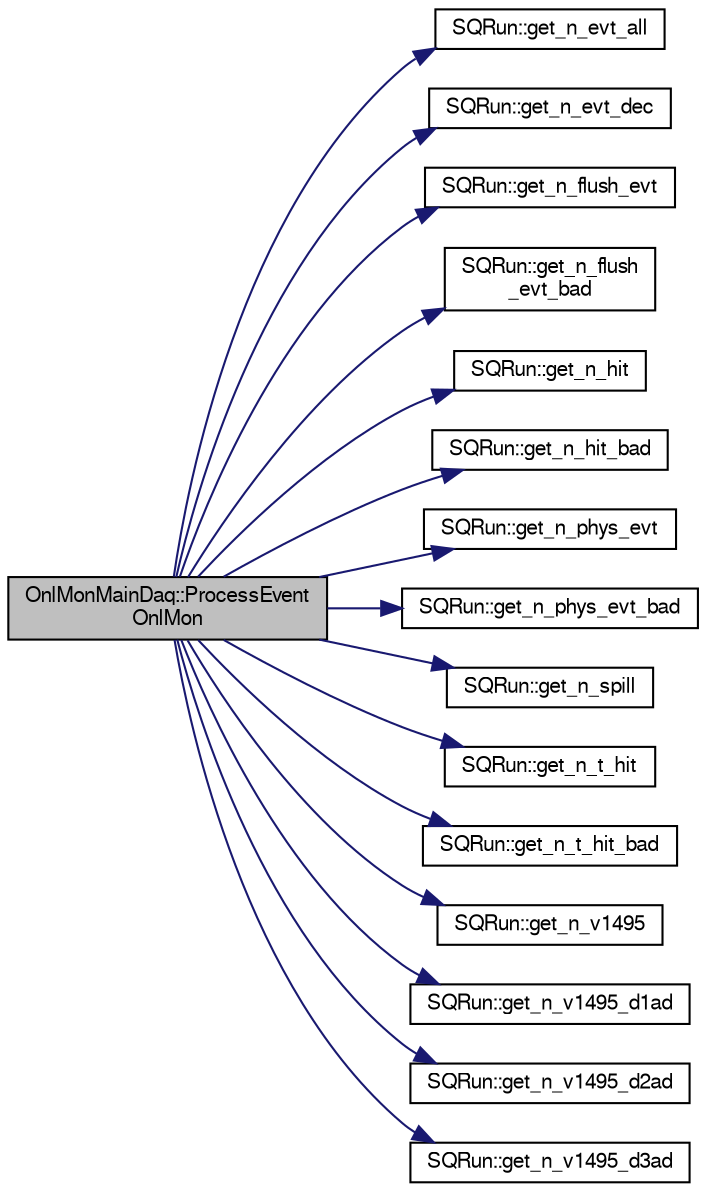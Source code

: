 digraph "OnlMonMainDaq::ProcessEventOnlMon"
{
  bgcolor="transparent";
  edge [fontname="FreeSans",fontsize="10",labelfontname="FreeSans",labelfontsize="10"];
  node [fontname="FreeSans",fontsize="10",shape=record];
  rankdir="LR";
  Node1 [label="OnlMonMainDaq::ProcessEvent\lOnlMon",height=0.2,width=0.4,color="black", fillcolor="grey75", style="filled" fontcolor="black"];
  Node1 -> Node2 [color="midnightblue",fontsize="10",style="solid",fontname="FreeSans"];
  Node2 [label="SQRun::get_n_evt_all",height=0.2,width=0.4,color="black",URL="$d7/db7/classSQRun.html#af4311adcc7271be0ccde700d50150ed6"];
  Node1 -> Node3 [color="midnightblue",fontsize="10",style="solid",fontname="FreeSans"];
  Node3 [label="SQRun::get_n_evt_dec",height=0.2,width=0.4,color="black",URL="$d7/db7/classSQRun.html#af8af494d17ec14a3a7773beadca02231"];
  Node1 -> Node4 [color="midnightblue",fontsize="10",style="solid",fontname="FreeSans"];
  Node4 [label="SQRun::get_n_flush_evt",height=0.2,width=0.4,color="black",URL="$d7/db7/classSQRun.html#a54a7764b9c329ca727aa3b62e31fb1bc"];
  Node1 -> Node5 [color="midnightblue",fontsize="10",style="solid",fontname="FreeSans"];
  Node5 [label="SQRun::get_n_flush\l_evt_bad",height=0.2,width=0.4,color="black",URL="$d7/db7/classSQRun.html#aad855f9c094ebb2299434735bf9297fe"];
  Node1 -> Node6 [color="midnightblue",fontsize="10",style="solid",fontname="FreeSans"];
  Node6 [label="SQRun::get_n_hit",height=0.2,width=0.4,color="black",URL="$d7/db7/classSQRun.html#a243f1ff7869e4fbe32c7944ff6c0c220"];
  Node1 -> Node7 [color="midnightblue",fontsize="10",style="solid",fontname="FreeSans"];
  Node7 [label="SQRun::get_n_hit_bad",height=0.2,width=0.4,color="black",URL="$d7/db7/classSQRun.html#ac4f0054827abcce5dd77da950a3e71bd"];
  Node1 -> Node8 [color="midnightblue",fontsize="10",style="solid",fontname="FreeSans"];
  Node8 [label="SQRun::get_n_phys_evt",height=0.2,width=0.4,color="black",URL="$d7/db7/classSQRun.html#ac499790a00dcc165067ddded9efd3858"];
  Node1 -> Node9 [color="midnightblue",fontsize="10",style="solid",fontname="FreeSans"];
  Node9 [label="SQRun::get_n_phys_evt_bad",height=0.2,width=0.4,color="black",URL="$d7/db7/classSQRun.html#abffc76419a737579f55216fc6b2259c5"];
  Node1 -> Node10 [color="midnightblue",fontsize="10",style="solid",fontname="FreeSans"];
  Node10 [label="SQRun::get_n_spill",height=0.2,width=0.4,color="black",URL="$d7/db7/classSQRun.html#a1801d7cae6cae837b9e3ba0224da5ba9"];
  Node1 -> Node11 [color="midnightblue",fontsize="10",style="solid",fontname="FreeSans"];
  Node11 [label="SQRun::get_n_t_hit",height=0.2,width=0.4,color="black",URL="$d7/db7/classSQRun.html#a27e43a6b48ba6e5b09552848172c9579"];
  Node1 -> Node12 [color="midnightblue",fontsize="10",style="solid",fontname="FreeSans"];
  Node12 [label="SQRun::get_n_t_hit_bad",height=0.2,width=0.4,color="black",URL="$d7/db7/classSQRun.html#aeb0e64609de4c5d017d086c1b630ed46"];
  Node1 -> Node13 [color="midnightblue",fontsize="10",style="solid",fontname="FreeSans"];
  Node13 [label="SQRun::get_n_v1495",height=0.2,width=0.4,color="black",URL="$d7/db7/classSQRun.html#a2186c5a7b6b5bc88c3c8c266c008f8f7"];
  Node1 -> Node14 [color="midnightblue",fontsize="10",style="solid",fontname="FreeSans"];
  Node14 [label="SQRun::get_n_v1495_d1ad",height=0.2,width=0.4,color="black",URL="$d7/db7/classSQRun.html#af31872dc607bc7bf1fbff8c580840da8"];
  Node1 -> Node15 [color="midnightblue",fontsize="10",style="solid",fontname="FreeSans"];
  Node15 [label="SQRun::get_n_v1495_d2ad",height=0.2,width=0.4,color="black",URL="$d7/db7/classSQRun.html#aa8d54ee169abb6c2da325e85d5d47875"];
  Node1 -> Node16 [color="midnightblue",fontsize="10",style="solid",fontname="FreeSans"];
  Node16 [label="SQRun::get_n_v1495_d3ad",height=0.2,width=0.4,color="black",URL="$d7/db7/classSQRun.html#aba4a7124574588a3810b7dafa9c18f15"];
}
